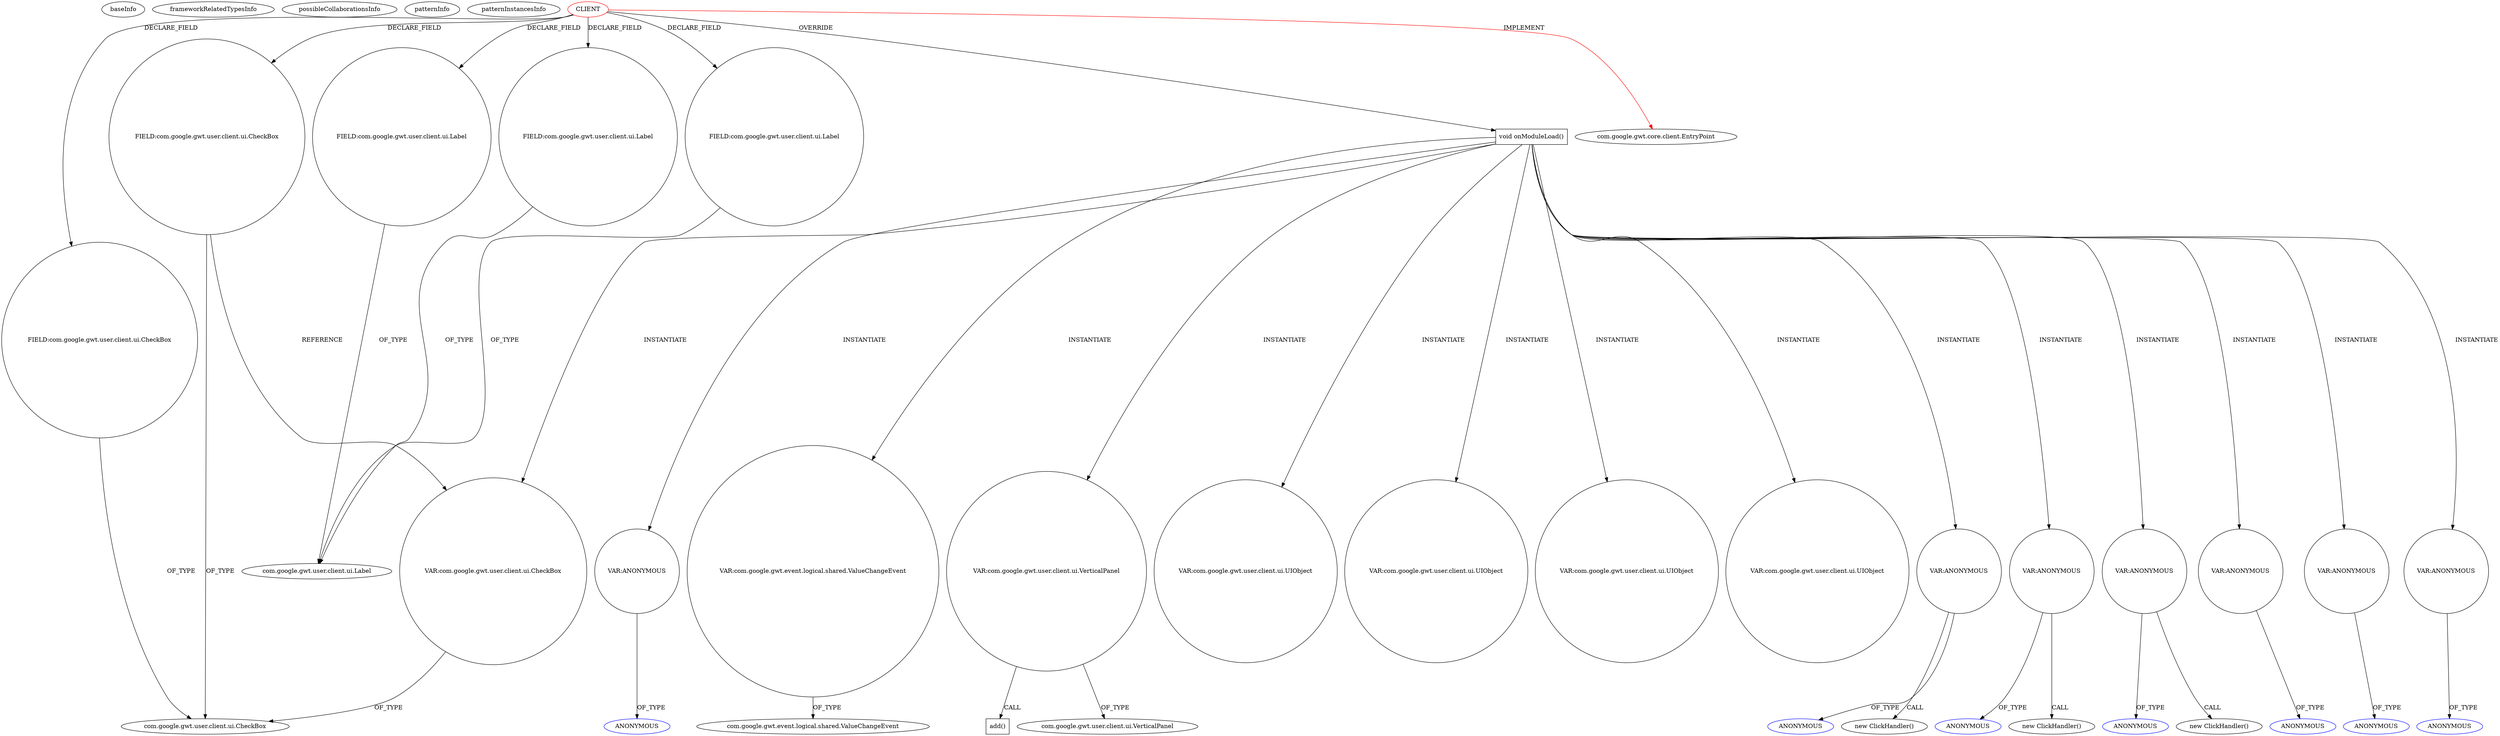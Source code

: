 digraph {
baseInfo[graphId=1177,category="pattern",isAnonymous=false,possibleRelation=false]
frameworkRelatedTypesInfo[0="com.google.gwt.core.client.EntryPoint"]
possibleCollaborationsInfo[]
patternInfo[frequency=2.0,patternRootClient=0]
patternInstancesInfo[0="akjava-WebTestMaker~/akjava-WebTestMaker/WebTestMaker-master/src/com/akjava/gwt/webtestmaker/client/WebTestMaker.java~WebTestMaker~655",1="Tok-Erwin~/Tok-Erwin/Erwin-master/src/main/java/erwin/client/Erwin.java~Erwin~388"]
42[label="FIELD:com.google.gwt.user.client.ui.CheckBox",vertexType="FIELD_DECLARATION",isFrameworkType=false,shape=circle]
100[label="VAR:com.google.gwt.user.client.ui.CheckBox",vertexType="VARIABLE_EXPRESION",isFrameworkType=false,shape=circle]
0[label="CLIENT",vertexType="ROOT_CLIENT_CLASS_DECLARATION",isFrameworkType=false,color=red]
40[label="FIELD:com.google.gwt.user.client.ui.CheckBox",vertexType="FIELD_DECLARATION",isFrameworkType=false,shape=circle]
22[label="FIELD:com.google.gwt.user.client.ui.Label",vertexType="FIELD_DECLARATION",isFrameworkType=false,shape=circle]
24[label="FIELD:com.google.gwt.user.client.ui.Label",vertexType="FIELD_DECLARATION",isFrameworkType=false,shape=circle]
30[label="FIELD:com.google.gwt.user.client.ui.Label",vertexType="FIELD_DECLARATION",isFrameworkType=false,shape=circle]
1[label="com.google.gwt.core.client.EntryPoint",vertexType="FRAMEWORK_INTERFACE_TYPE",isFrameworkType=false]
44[label="void onModuleLoad()",vertexType="OVERRIDING_METHOD_DECLARATION",isFrameworkType=false,shape=box]
52[label="VAR:com.google.gwt.user.client.ui.UIObject",vertexType="VARIABLE_EXPRESION",isFrameworkType=false,shape=circle]
166[label="VAR:com.google.gwt.user.client.ui.UIObject",vertexType="VARIABLE_EXPRESION",isFrameworkType=false,shape=circle]
154[label="VAR:com.google.gwt.user.client.ui.UIObject",vertexType="VARIABLE_EXPRESION",isFrameworkType=false,shape=circle]
144[label="VAR:com.google.gwt.user.client.ui.UIObject",vertexType="VARIABLE_EXPRESION",isFrameworkType=false,shape=circle]
121[label="VAR:ANONYMOUS",vertexType="VARIABLE_EXPRESION",isFrameworkType=false,shape=circle]
120[label="new ClickHandler()",vertexType="CONSTRUCTOR_CALL",isFrameworkType=false]
114[label="VAR:ANONYMOUS",vertexType="VARIABLE_EXPRESION",isFrameworkType=false,shape=circle]
113[label="new ClickHandler()",vertexType="CONSTRUCTOR_CALL",isFrameworkType=false]
128[label="VAR:ANONYMOUS",vertexType="VARIABLE_EXPRESION",isFrameworkType=false,shape=circle]
127[label="new ClickHandler()",vertexType="CONSTRUCTOR_CALL",isFrameworkType=false]
138[label="VAR:ANONYMOUS",vertexType="VARIABLE_EXPRESION",isFrameworkType=false,shape=circle]
46[label="VAR:ANONYMOUS",vertexType="VARIABLE_EXPRESION",isFrameworkType=false,shape=circle]
94[label="VAR:ANONYMOUS",vertexType="VARIABLE_EXPRESION",isFrameworkType=false,shape=circle]
104[label="VAR:ANONYMOUS",vertexType="VARIABLE_EXPRESION",isFrameworkType=false,shape=circle]
107[label="VAR:com.google.gwt.event.logical.shared.ValueChangeEvent",vertexType="VARIABLE_EXPRESION",isFrameworkType=false,shape=circle]
109[label="com.google.gwt.event.logical.shared.ValueChangeEvent",vertexType="FRAMEWORK_CLASS_TYPE",isFrameworkType=false]
115[label="ANONYMOUS",vertexType="REFERENCE_ANONYMOUS_DECLARATION",isFrameworkType=false,color=blue]
95[label="ANONYMOUS",vertexType="REFERENCE_ANONYMOUS_DECLARATION",isFrameworkType=false,color=blue]
122[label="ANONYMOUS",vertexType="REFERENCE_ANONYMOUS_DECLARATION",isFrameworkType=false,color=blue]
139[label="ANONYMOUS",vertexType="REFERENCE_ANONYMOUS_DECLARATION",isFrameworkType=false,color=blue]
129[label="ANONYMOUS",vertexType="REFERENCE_ANONYMOUS_DECLARATION",isFrameworkType=false,color=blue]
105[label="ANONYMOUS",vertexType="REFERENCE_ANONYMOUS_DECLARATION",isFrameworkType=false,color=blue]
47[label="ANONYMOUS",vertexType="REFERENCE_ANONYMOUS_DECLARATION",isFrameworkType=false,color=blue]
19[label="com.google.gwt.user.client.ui.Label",vertexType="FRAMEWORK_CLASS_TYPE",isFrameworkType=false]
41[label="com.google.gwt.user.client.ui.CheckBox",vertexType="FRAMEWORK_CLASS_TYPE",isFrameworkType=false]
186[label="VAR:com.google.gwt.user.client.ui.VerticalPanel",vertexType="VARIABLE_EXPRESION",isFrameworkType=false,shape=circle]
27[label="com.google.gwt.user.client.ui.VerticalPanel",vertexType="FRAMEWORK_CLASS_TYPE",isFrameworkType=false]
190[label="add()",vertexType="INSIDE_CALL",isFrameworkType=false,shape=box]
44->104[label="INSTANTIATE"]
44->52[label="INSTANTIATE"]
44->186[label="INSTANTIATE"]
44->46[label="INSTANTIATE"]
100->41[label="OF_TYPE"]
44->100[label="INSTANTIATE"]
186->27[label="OF_TYPE"]
114->115[label="OF_TYPE"]
94->95[label="OF_TYPE"]
44->138[label="INSTANTIATE"]
44->144[label="INSTANTIATE"]
22->19[label="OF_TYPE"]
114->113[label="CALL"]
128->127[label="CALL"]
128->129[label="OF_TYPE"]
0->24[label="DECLARE_FIELD"]
40->41[label="OF_TYPE"]
42->100[label="REFERENCE"]
0->30[label="DECLARE_FIELD"]
44->121[label="INSTANTIATE"]
186->190[label="CALL"]
0->22[label="DECLARE_FIELD"]
0->1[label="IMPLEMENT",color=red]
44->114[label="INSTANTIATE"]
121->122[label="OF_TYPE"]
138->139[label="OF_TYPE"]
0->44[label="OVERRIDE"]
121->120[label="CALL"]
0->42[label="DECLARE_FIELD"]
30->19[label="OF_TYPE"]
44->128[label="INSTANTIATE"]
44->154[label="INSTANTIATE"]
0->40[label="DECLARE_FIELD"]
107->109[label="OF_TYPE"]
104->105[label="OF_TYPE"]
24->19[label="OF_TYPE"]
44->107[label="INSTANTIATE"]
44->166[label="INSTANTIATE"]
46->47[label="OF_TYPE"]
42->41[label="OF_TYPE"]
44->94[label="INSTANTIATE"]
}

